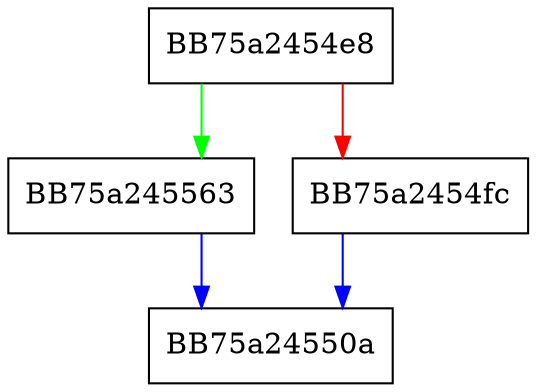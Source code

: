 digraph load_vGDT {
  node [shape="box"];
  graph [splines=ortho];
  BB75a2454e8 -> BB75a245563 [color="green"];
  BB75a2454e8 -> BB75a2454fc [color="red"];
  BB75a2454fc -> BB75a24550a [color="blue"];
  BB75a245563 -> BB75a24550a [color="blue"];
}